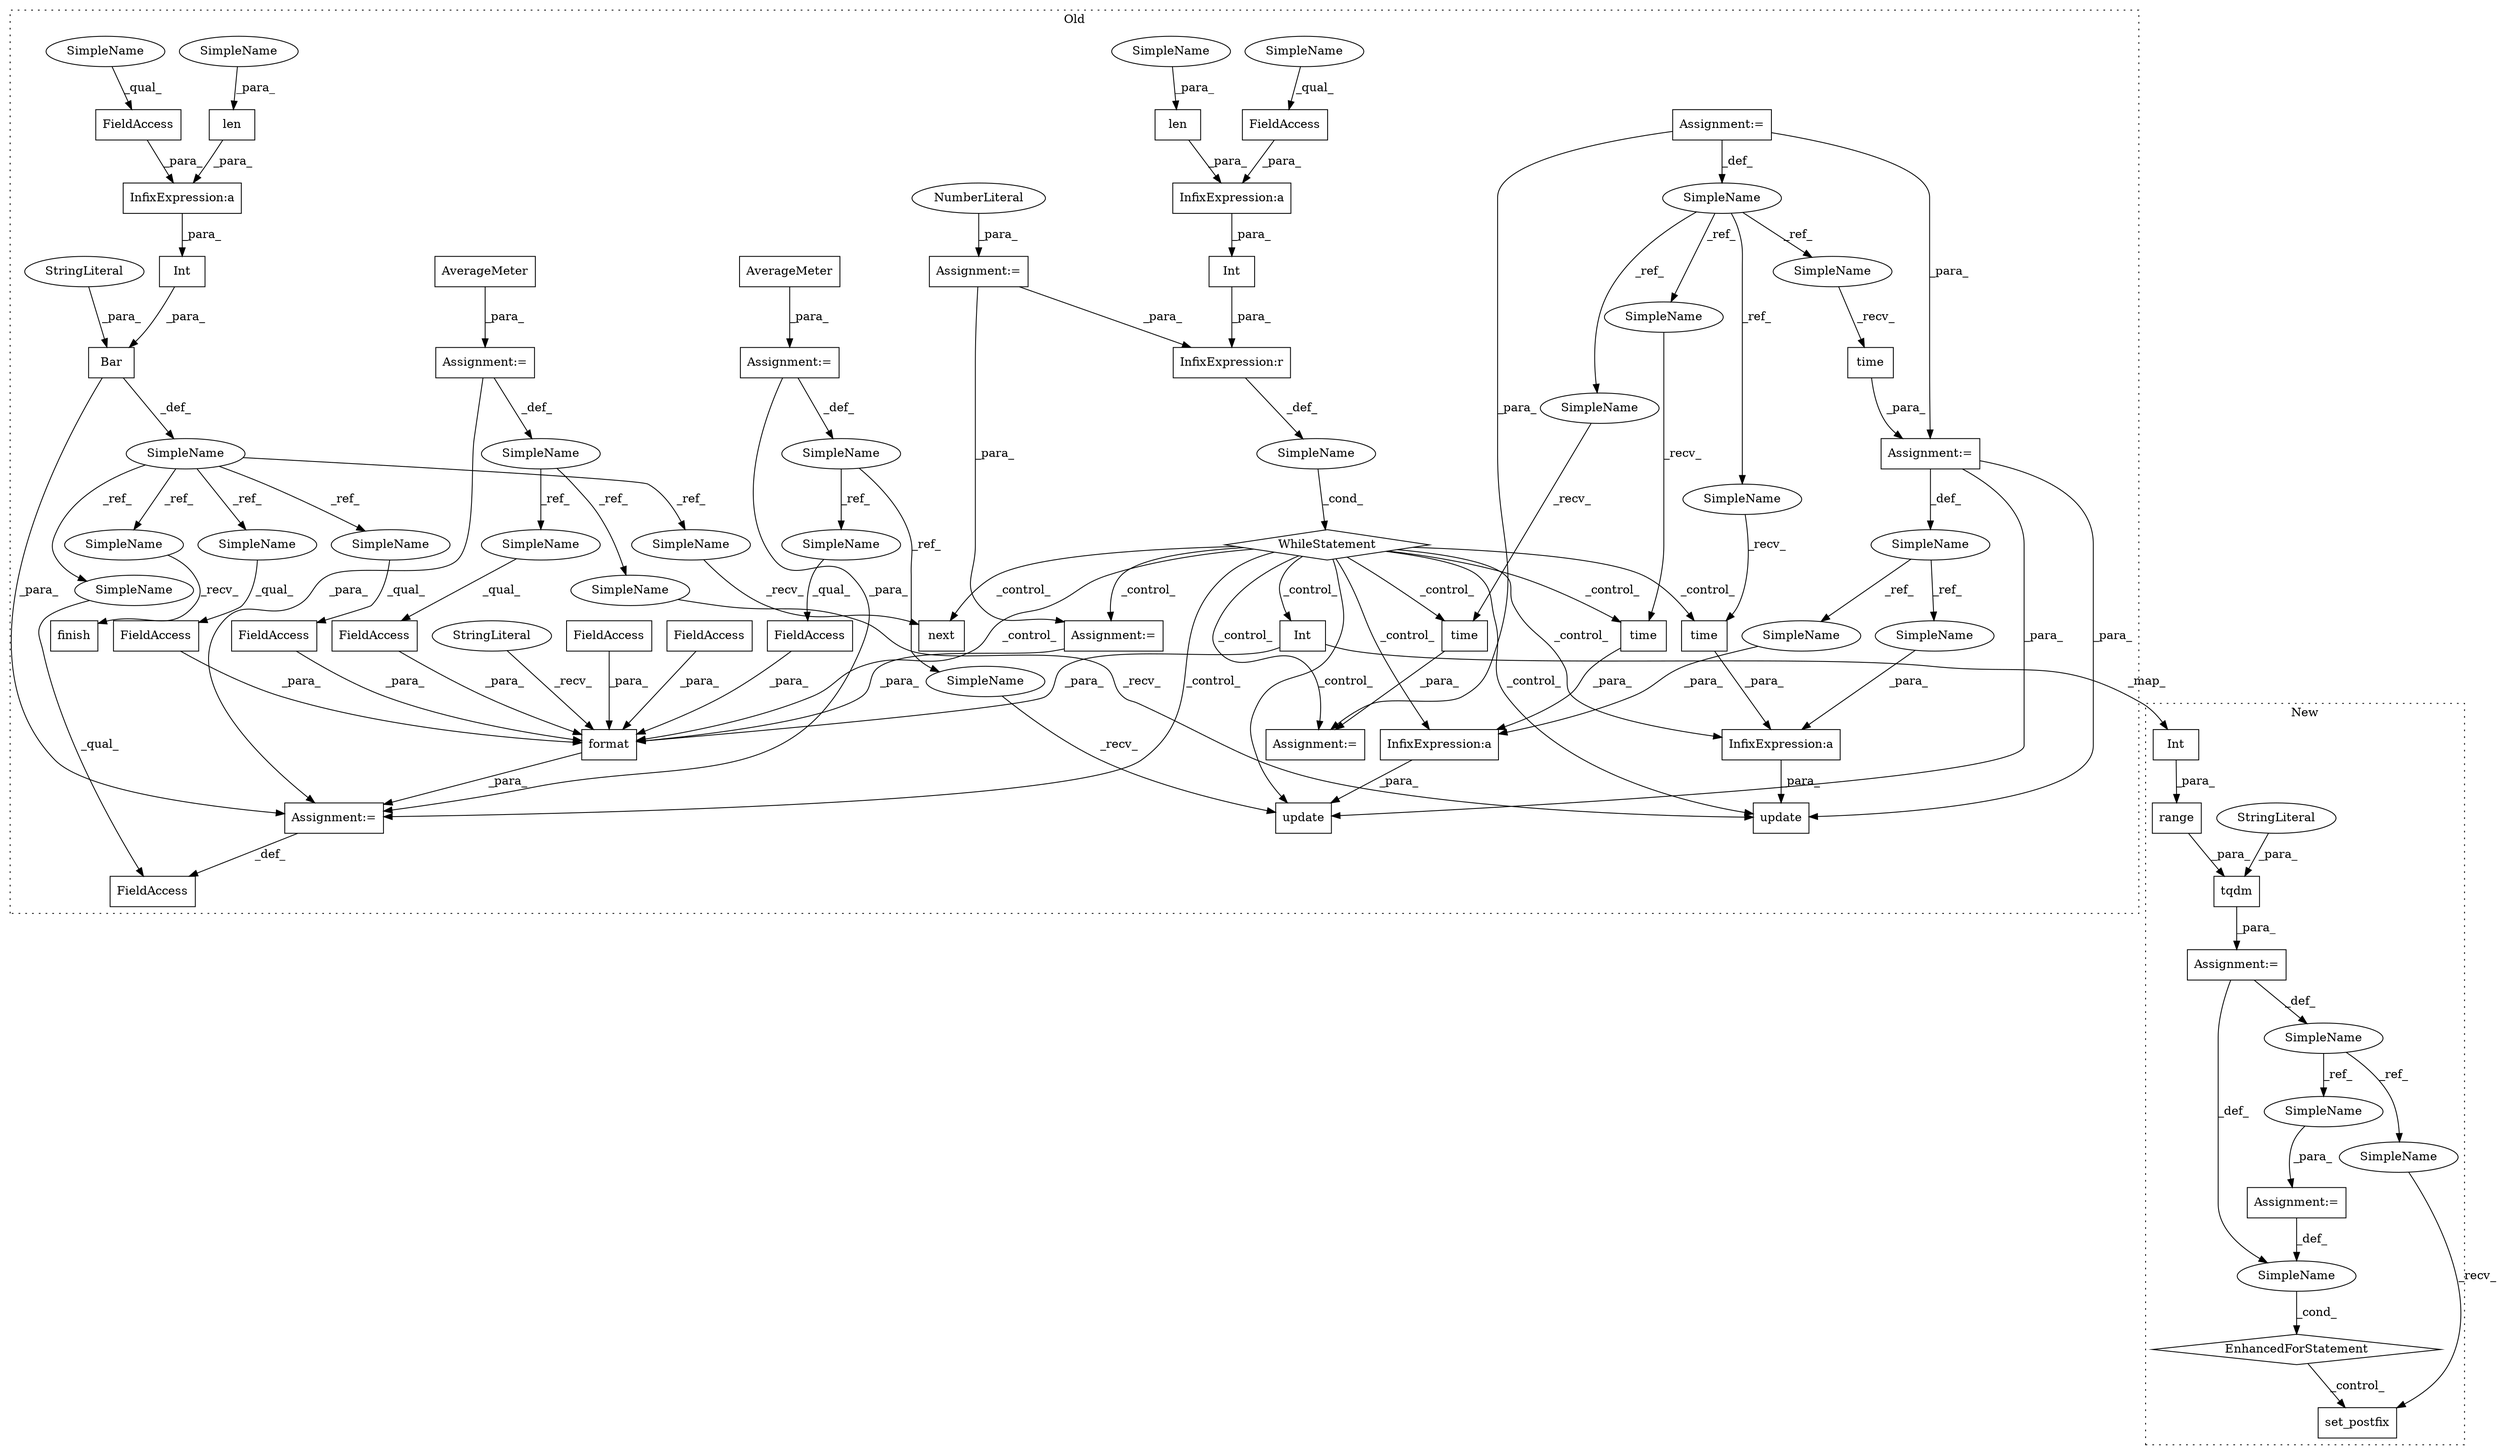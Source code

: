 digraph G {
subgraph cluster0 {
1 [label="next" a="32" s="3619" l="6" shape="box"];
3 [label="len" a="32" s="2062,2074" l="4,1" shape="box"];
7 [label="len" a="32" s="1978,1990" l="4,1" shape="box"];
9 [label="Int" a="32" s="3486,3521" l="4,1" shape="box"];
10 [label="InfixExpression:a" a="27" s="1991" l="3" shape="box"];
11 [label="InfixExpression:a" a="27" s="3266" l="3" shape="box"];
12 [label="InfixExpression:a" a="27" s="2843" l="3" shape="box"];
13 [label="InfixExpression:a" a="27" s="2075" l="3" shape="box"];
14 [label="SimpleName" a="42" s="1951" l="3" shape="ellipse"];
15 [label="finish" a="32" s="3645" l="8" shape="box"];
17 [label="format" a="32" s="3469,3604" l="7,1" shape="box"];
19 [label="update" a="32" s="3248,3272" l="7,1" shape="box"];
20 [label="SimpleName" a="42" s="" l="" shape="ellipse"];
21 [label="update" a="32" s="2825,2849" l="7,1" shape="box"];
22 [label="SimpleName" a="42" s="1928" l="3" shape="ellipse"];
23 [label="Bar" a="32" s="1955,2010" l="4,1" shape="box"];
24 [label="InfixExpression:r" a="27" s="2055" l="3" shape="box"];
25 [label="SimpleName" a="42" s="1832" l="10" shape="ellipse"];
26 [label="FieldAccess" a="22" s="3537" l="14" shape="box"];
27 [label="SimpleName" a="42" s="1800" l="9" shape="ellipse"];
28 [label="FieldAccess" a="22" s="3523" l="13" shape="box"];
29 [label="FieldAccess" a="22" s="3567" l="10" shape="box"];
30 [label="FieldAccess" a="22" s="3330" l="10" shape="box"];
31 [label="FieldAccess" a="22" s="3552" l="14" shape="box"];
32 [label="FieldAccess" a="22" s="3592" l="12" shape="box"];
33 [label="FieldAccess" a="22" s="2078" l="15" shape="box"];
34 [label="FieldAccess" a="22" s="1994" l="15" shape="box"];
35 [label="FieldAccess" a="22" s="3578" l="13" shape="box"];
39 [label="time" a="32" s="3292" l="6" shape="box"];
40 [label="SimpleName" a="42" s="1543" l="4" shape="ellipse"];
41 [label="time" a="32" s="2837" l="6" shape="box"];
42 [label="Assignment:=" a="7" s="3340" l="1" shape="box"];
43 [label="time" a="32" s="3260" l="6" shape="box"];
44 [label="Assignment:=" a="7" s="3317" l="2" shape="box"];
45 [label="time" a="32" s="1937" l="6" shape="box"];
46 [label="Assignment:=" a="7" s="1842" l="1" shape="box"];
47 [label="Assignment:=" a="7" s="3286" l="1" shape="box"];
48 [label="Assignment:=" a="7" s="1809" l="1" shape="box"];
49 [label="WhileStatement" a="61" s="2038,2095" l="7,2" shape="diamond"];
50 [label="StringLiteral" a="45" s="3341" l="127" shape="ellipse"];
51 [label="Assignment:=" a="7" s="2028" l="1" shape="box"];
52 [label="NumberLiteral" a="34" s="2029" l="1" shape="ellipse"];
53 [label="Assignment:=" a="7" s="1931" l="1" shape="box"];
54 [label="Assignment:=" a="7" s="1543" l="4" shape="box"];
55 [label="StringLiteral" a="45" s="1959" l="14" shape="ellipse"];
56 [label="AverageMeter" a="32" s="1843" l="14" shape="box"];
57 [label="Int" a="32" s="2058,2093" l="4,1" shape="box"];
58 [label="AverageMeter" a="32" s="1810" l="14" shape="box"];
59 [label="Int" a="32" s="1974,2009" l="4,1" shape="box"];
60 [label="SimpleName" a="42" s="2815" l="9" shape="ellipse"];
61 [label="SimpleName" a="42" s="3523" l="9" shape="ellipse"];
62 [label="SimpleName" a="42" s="2078" l="4" shape="ellipse"];
63 [label="SimpleName" a="42" s="1994" l="4" shape="ellipse"];
66 [label="SimpleName" a="42" s="3237" l="10" shape="ellipse"];
67 [label="SimpleName" a="42" s="3537" l="10" shape="ellipse"];
68 [label="SimpleName" a="42" s="2066" l="8" shape="ellipse"];
69 [label="SimpleName" a="42" s="1982" l="8" shape="ellipse"];
70 [label="SimpleName" a="42" s="3287" l="4" shape="ellipse"];
71 [label="SimpleName" a="42" s="2832" l="4" shape="ellipse"];
72 [label="SimpleName" a="42" s="3255" l="4" shape="ellipse"];
73 [label="SimpleName" a="42" s="1932" l="4" shape="ellipse"];
74 [label="SimpleName" a="42" s="3552" l="3" shape="ellipse"];
75 [label="SimpleName" a="42" s="3567" l="3" shape="ellipse"];
76 [label="SimpleName" a="42" s="3641" l="3" shape="ellipse"];
77 [label="SimpleName" a="42" s="3615" l="3" shape="ellipse"];
78 [label="SimpleName" a="42" s="3330" l="3" shape="ellipse"];
79 [label="SimpleName" a="42" s="2846" l="3" shape="ellipse"];
80 [label="SimpleName" a="42" s="3269" l="3" shape="ellipse"];
label = "Old";
style="dotted";
}
subgraph cluster1 {
2 [label="tqdm" a="32" s="1453,1491" l="5,1" shape="box"];
4 [label="StringLiteral" a="45" s="1477" l="14" shape="ellipse"];
5 [label="Assignment:=" a="7" s="1452" l="1" shape="box"];
6 [label="Assignment:=" a="7" s="1500,1566" l="57,2" shape="box"];
8 [label="Int" a="32" s="1407,1442" l="4,1" shape="box"];
16 [label="EnhancedForStatement" a="70" s="1500,1566" l="57,2" shape="diamond"];
18 [label="range" a="32" s="1458,1475" l="6,1" shape="box"];
36 [label="SimpleName" a="42" s="1561" l="1" shape="ellipse"];
37 [label="set_postfix" a="32" s="2577,2607" l="12,1" shape="box"];
38 [label="SimpleName" a="42" s="1451" l="1" shape="ellipse"];
64 [label="SimpleName" a="42" s="1565" l="1" shape="ellipse"];
65 [label="SimpleName" a="42" s="2575" l="1" shape="ellipse"];
label = "New";
style="dotted";
}
2 -> 5 [label="_para_"];
3 -> 13 [label="_para_"];
4 -> 2 [label="_para_"];
5 -> 38 [label="_def_"];
5 -> 36 [label="_def_"];
6 -> 36 [label="_def_"];
7 -> 10 [label="_para_"];
8 -> 18 [label="_para_"];
9 -> 17 [label="_para_"];
9 -> 8 [label="_map_"];
10 -> 59 [label="_para_"];
11 -> 19 [label="_para_"];
12 -> 21 [label="_para_"];
13 -> 57 [label="_para_"];
14 -> 77 [label="_ref_"];
14 -> 76 [label="_ref_"];
14 -> 75 [label="_ref_"];
14 -> 74 [label="_ref_"];
14 -> 78 [label="_ref_"];
16 -> 37 [label="_control_"];
17 -> 42 [label="_para_"];
18 -> 2 [label="_para_"];
20 -> 49 [label="_cond_"];
22 -> 79 [label="_ref_"];
22 -> 80 [label="_ref_"];
23 -> 14 [label="_def_"];
23 -> 42 [label="_para_"];
24 -> 20 [label="_def_"];
25 -> 66 [label="_ref_"];
25 -> 67 [label="_ref_"];
26 -> 17 [label="_para_"];
27 -> 61 [label="_ref_"];
27 -> 60 [label="_ref_"];
28 -> 17 [label="_para_"];
29 -> 17 [label="_para_"];
31 -> 17 [label="_para_"];
32 -> 17 [label="_para_"];
33 -> 13 [label="_para_"];
34 -> 10 [label="_para_"];
35 -> 17 [label="_para_"];
36 -> 16 [label="_cond_"];
38 -> 65 [label="_ref_"];
38 -> 64 [label="_ref_"];
39 -> 47 [label="_para_"];
40 -> 73 [label="_ref_"];
40 -> 72 [label="_ref_"];
40 -> 71 [label="_ref_"];
40 -> 70 [label="_ref_"];
41 -> 12 [label="_para_"];
42 -> 30 [label="_def_"];
43 -> 11 [label="_para_"];
44 -> 17 [label="_para_"];
45 -> 53 [label="_para_"];
46 -> 25 [label="_def_"];
46 -> 42 [label="_para_"];
48 -> 42 [label="_para_"];
48 -> 27 [label="_def_"];
49 -> 39 [label="_control_"];
49 -> 19 [label="_control_"];
49 -> 9 [label="_control_"];
49 -> 42 [label="_control_"];
49 -> 11 [label="_control_"];
49 -> 41 [label="_control_"];
49 -> 1 [label="_control_"];
49 -> 47 [label="_control_"];
49 -> 43 [label="_control_"];
49 -> 21 [label="_control_"];
49 -> 44 [label="_control_"];
49 -> 12 [label="_control_"];
49 -> 17 [label="_control_"];
50 -> 17 [label="_recv_"];
51 -> 24 [label="_para_"];
51 -> 44 [label="_para_"];
52 -> 51 [label="_para_"];
53 -> 22 [label="_def_"];
53 -> 19 [label="_para_"];
53 -> 21 [label="_para_"];
54 -> 47 [label="_para_"];
54 -> 53 [label="_para_"];
54 -> 40 [label="_def_"];
55 -> 23 [label="_para_"];
56 -> 46 [label="_para_"];
57 -> 24 [label="_para_"];
58 -> 48 [label="_para_"];
59 -> 23 [label="_para_"];
60 -> 21 [label="_recv_"];
61 -> 28 [label="_qual_"];
62 -> 33 [label="_qual_"];
63 -> 34 [label="_qual_"];
64 -> 6 [label="_para_"];
65 -> 37 [label="_recv_"];
66 -> 19 [label="_recv_"];
67 -> 26 [label="_qual_"];
68 -> 3 [label="_para_"];
69 -> 7 [label="_para_"];
70 -> 39 [label="_recv_"];
71 -> 41 [label="_recv_"];
72 -> 43 [label="_recv_"];
73 -> 45 [label="_recv_"];
74 -> 31 [label="_qual_"];
75 -> 29 [label="_qual_"];
76 -> 15 [label="_recv_"];
77 -> 1 [label="_recv_"];
78 -> 30 [label="_qual_"];
79 -> 12 [label="_para_"];
80 -> 11 [label="_para_"];
}